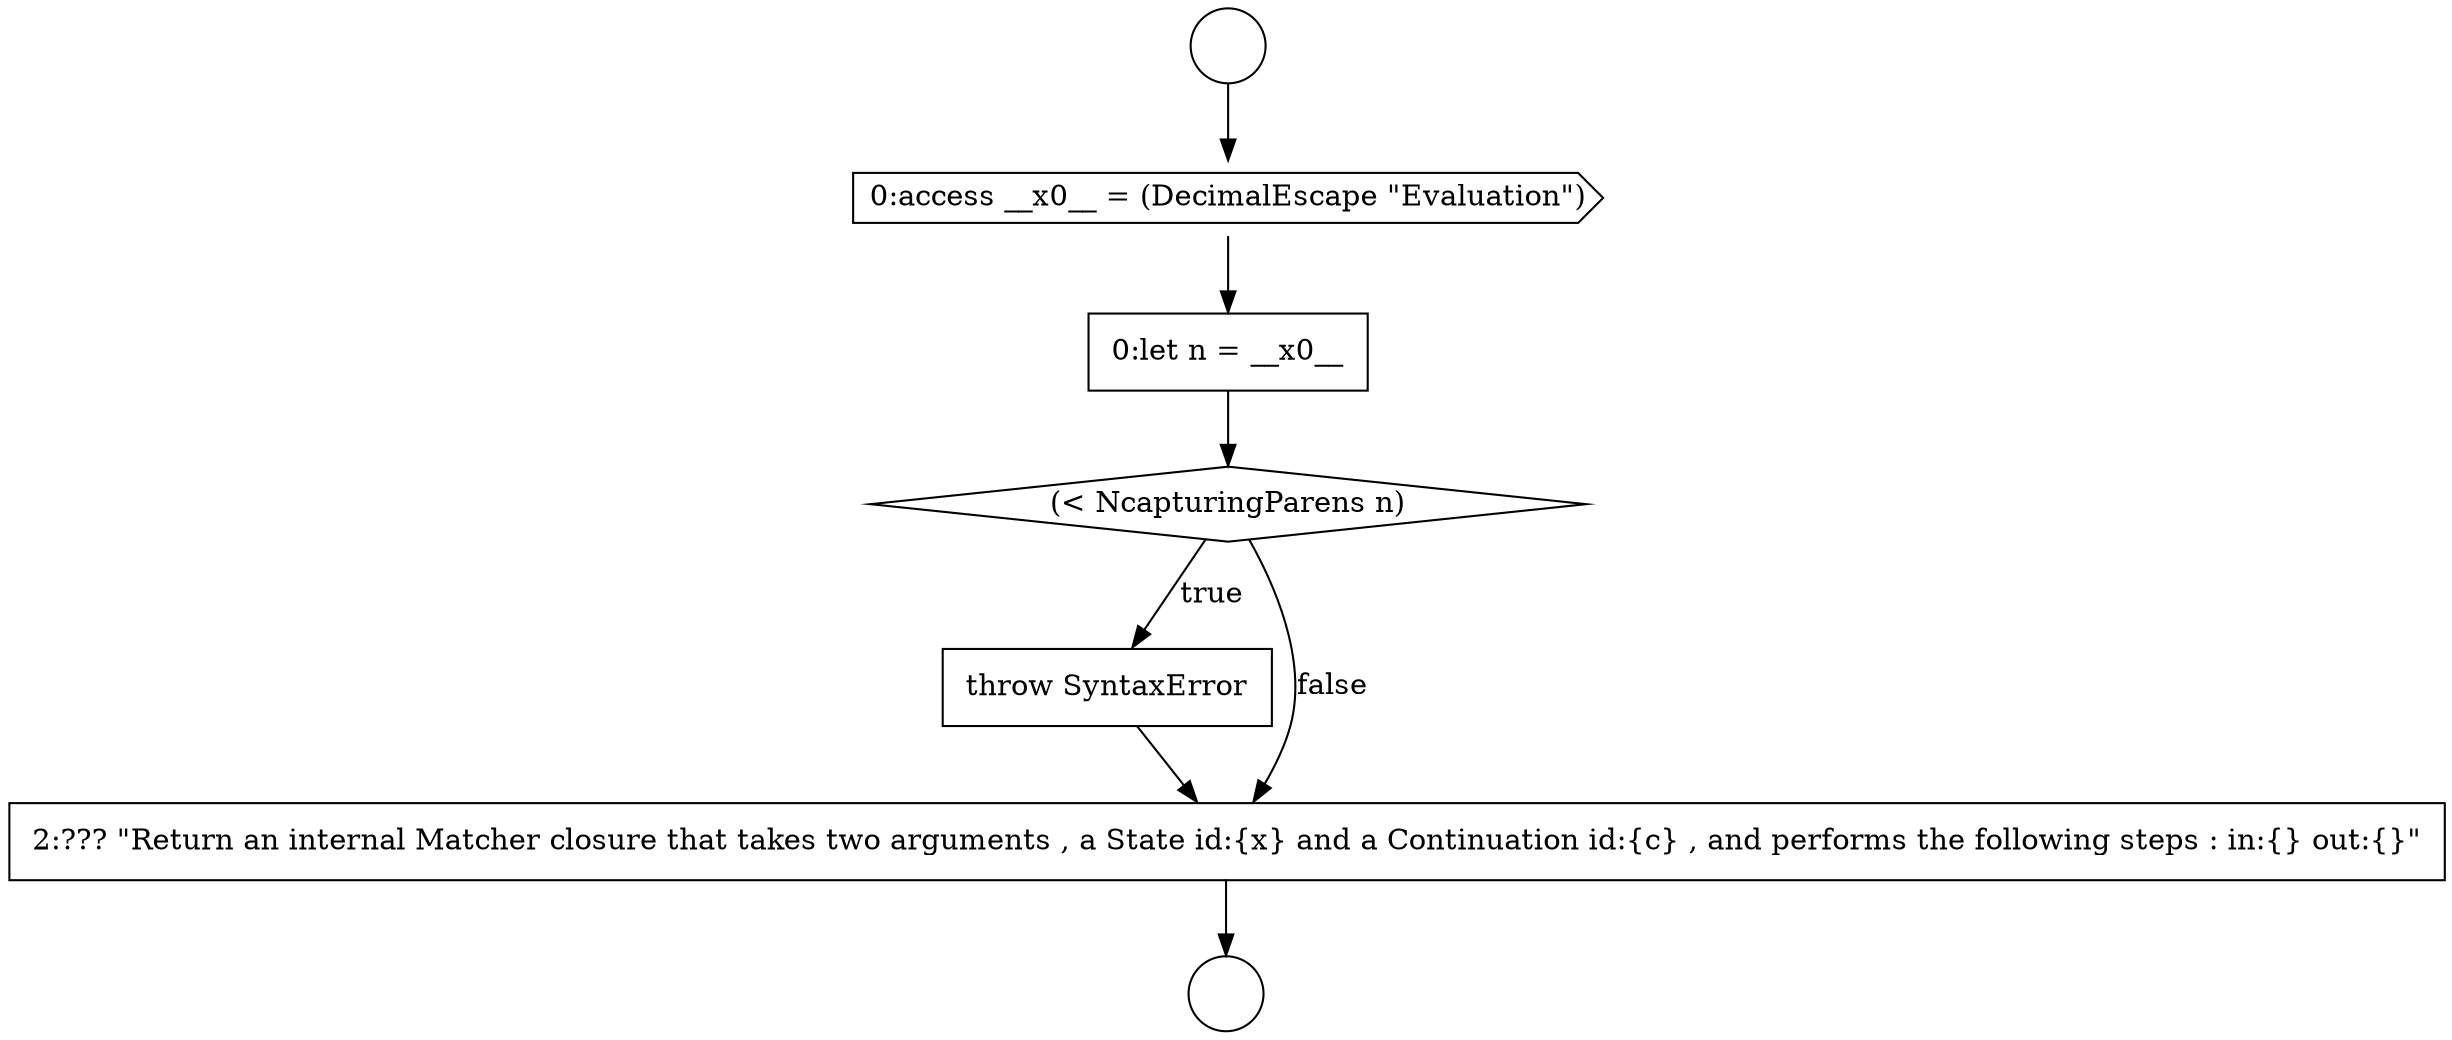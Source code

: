 digraph {
  node12812 [shape=none, margin=0, label=<<font color="black">
    <table border="0" cellborder="1" cellspacing="0" cellpadding="10">
      <tr><td align="left">throw SyntaxError</td></tr>
    </table>
  </font>> color="black" fillcolor="white" style=filled]
  node12809 [shape=cds, label=<<font color="black">0:access __x0__ = (DecimalEscape &quot;Evaluation&quot;)</font>> color="black" fillcolor="white" style=filled]
  node12810 [shape=none, margin=0, label=<<font color="black">
    <table border="0" cellborder="1" cellspacing="0" cellpadding="10">
      <tr><td align="left">0:let n = __x0__</td></tr>
    </table>
  </font>> color="black" fillcolor="white" style=filled]
  node12807 [shape=circle label=" " color="black" fillcolor="white" style=filled]
  node12811 [shape=diamond, label=<<font color="black">(&lt; NcapturingParens n)</font>> color="black" fillcolor="white" style=filled]
  node12808 [shape=circle label=" " color="black" fillcolor="white" style=filled]
  node12813 [shape=none, margin=0, label=<<font color="black">
    <table border="0" cellborder="1" cellspacing="0" cellpadding="10">
      <tr><td align="left">2:??? &quot;Return an internal Matcher closure that takes two arguments , a State id:{x} and a Continuation id:{c} , and performs the following steps : in:{} out:{}&quot;</td></tr>
    </table>
  </font>> color="black" fillcolor="white" style=filled]
  node12807 -> node12809 [ color="black"]
  node12810 -> node12811 [ color="black"]
  node12812 -> node12813 [ color="black"]
  node12809 -> node12810 [ color="black"]
  node12811 -> node12812 [label=<<font color="black">true</font>> color="black"]
  node12811 -> node12813 [label=<<font color="black">false</font>> color="black"]
  node12813 -> node12808 [ color="black"]
}
